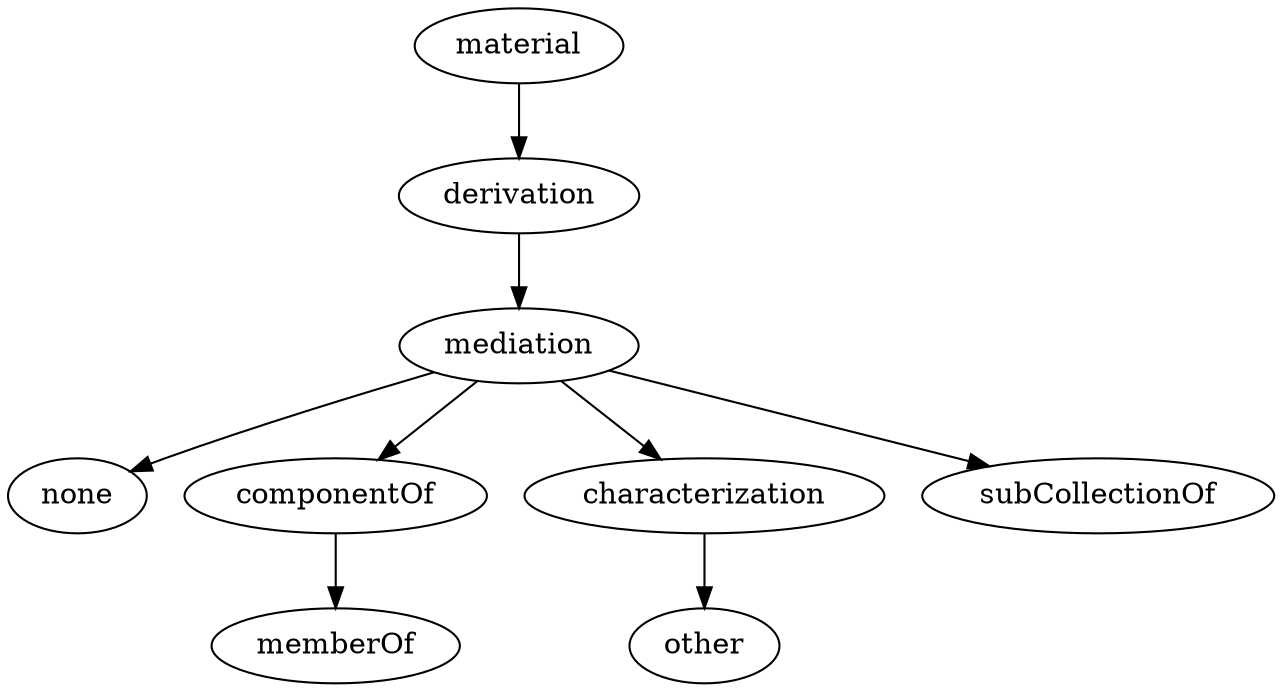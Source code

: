 strict digraph  {
material;
derivation;
mediation;
none;
componentOf;
characterization;
subCollectionOf;
other;
memberOf;
material -> derivation;
derivation -> mediation;
mediation -> none;
mediation -> componentOf;
mediation -> characterization;
mediation -> subCollectionOf;
componentOf -> memberOf;
characterization -> other;
}
